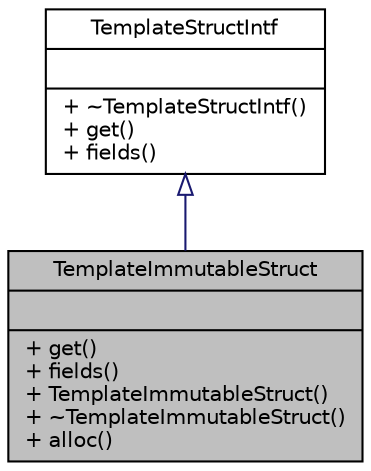 digraph "TemplateImmutableStruct"
{
 // LATEX_PDF_SIZE
  edge [fontname="Helvetica",fontsize="10",labelfontname="Helvetica",labelfontsize="10"];
  node [fontname="Helvetica",fontsize="10",shape=record];
  Node1 [label="{TemplateImmutableStruct\n||+ get()\l+ fields()\l+ TemplateImmutableStruct()\l+ ~TemplateImmutableStruct()\l+ alloc()\l}",height=0.2,width=0.4,color="black", fillcolor="grey75", style="filled", fontcolor="black",tooltip="Default implementation of an immutable context value of type struct."];
  Node2 -> Node1 [dir="back",color="midnightblue",fontsize="10",style="solid",arrowtail="onormal",fontname="Helvetica"];
  Node2 [label="{TemplateStructIntf\n||+ ~TemplateStructIntf()\l+ get()\l+ fields()\l}",height=0.2,width=0.4,color="black", fillcolor="white", style="filled",URL="$classTemplateStructIntf.html",tooltip="Abstract interface for a context value of type struct."];
}
